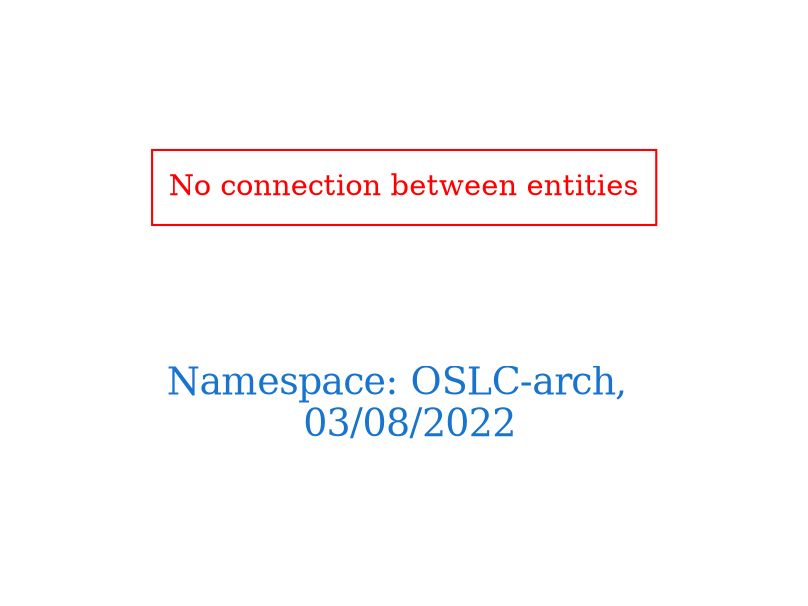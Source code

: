 digraph OGIT_ontology {
 graph [ rankdir= LR,pad=1 
fontsize = 18,
fontcolor= dodgerblue3,label = "\n\n\nNamespace: OSLC-arch, \n 03/08/2022"];
node[shape=polygon];
edge [  color="gray81"];

"No connection between entities" [fontcolor = "red",color="red", shape="polygon"]
}
